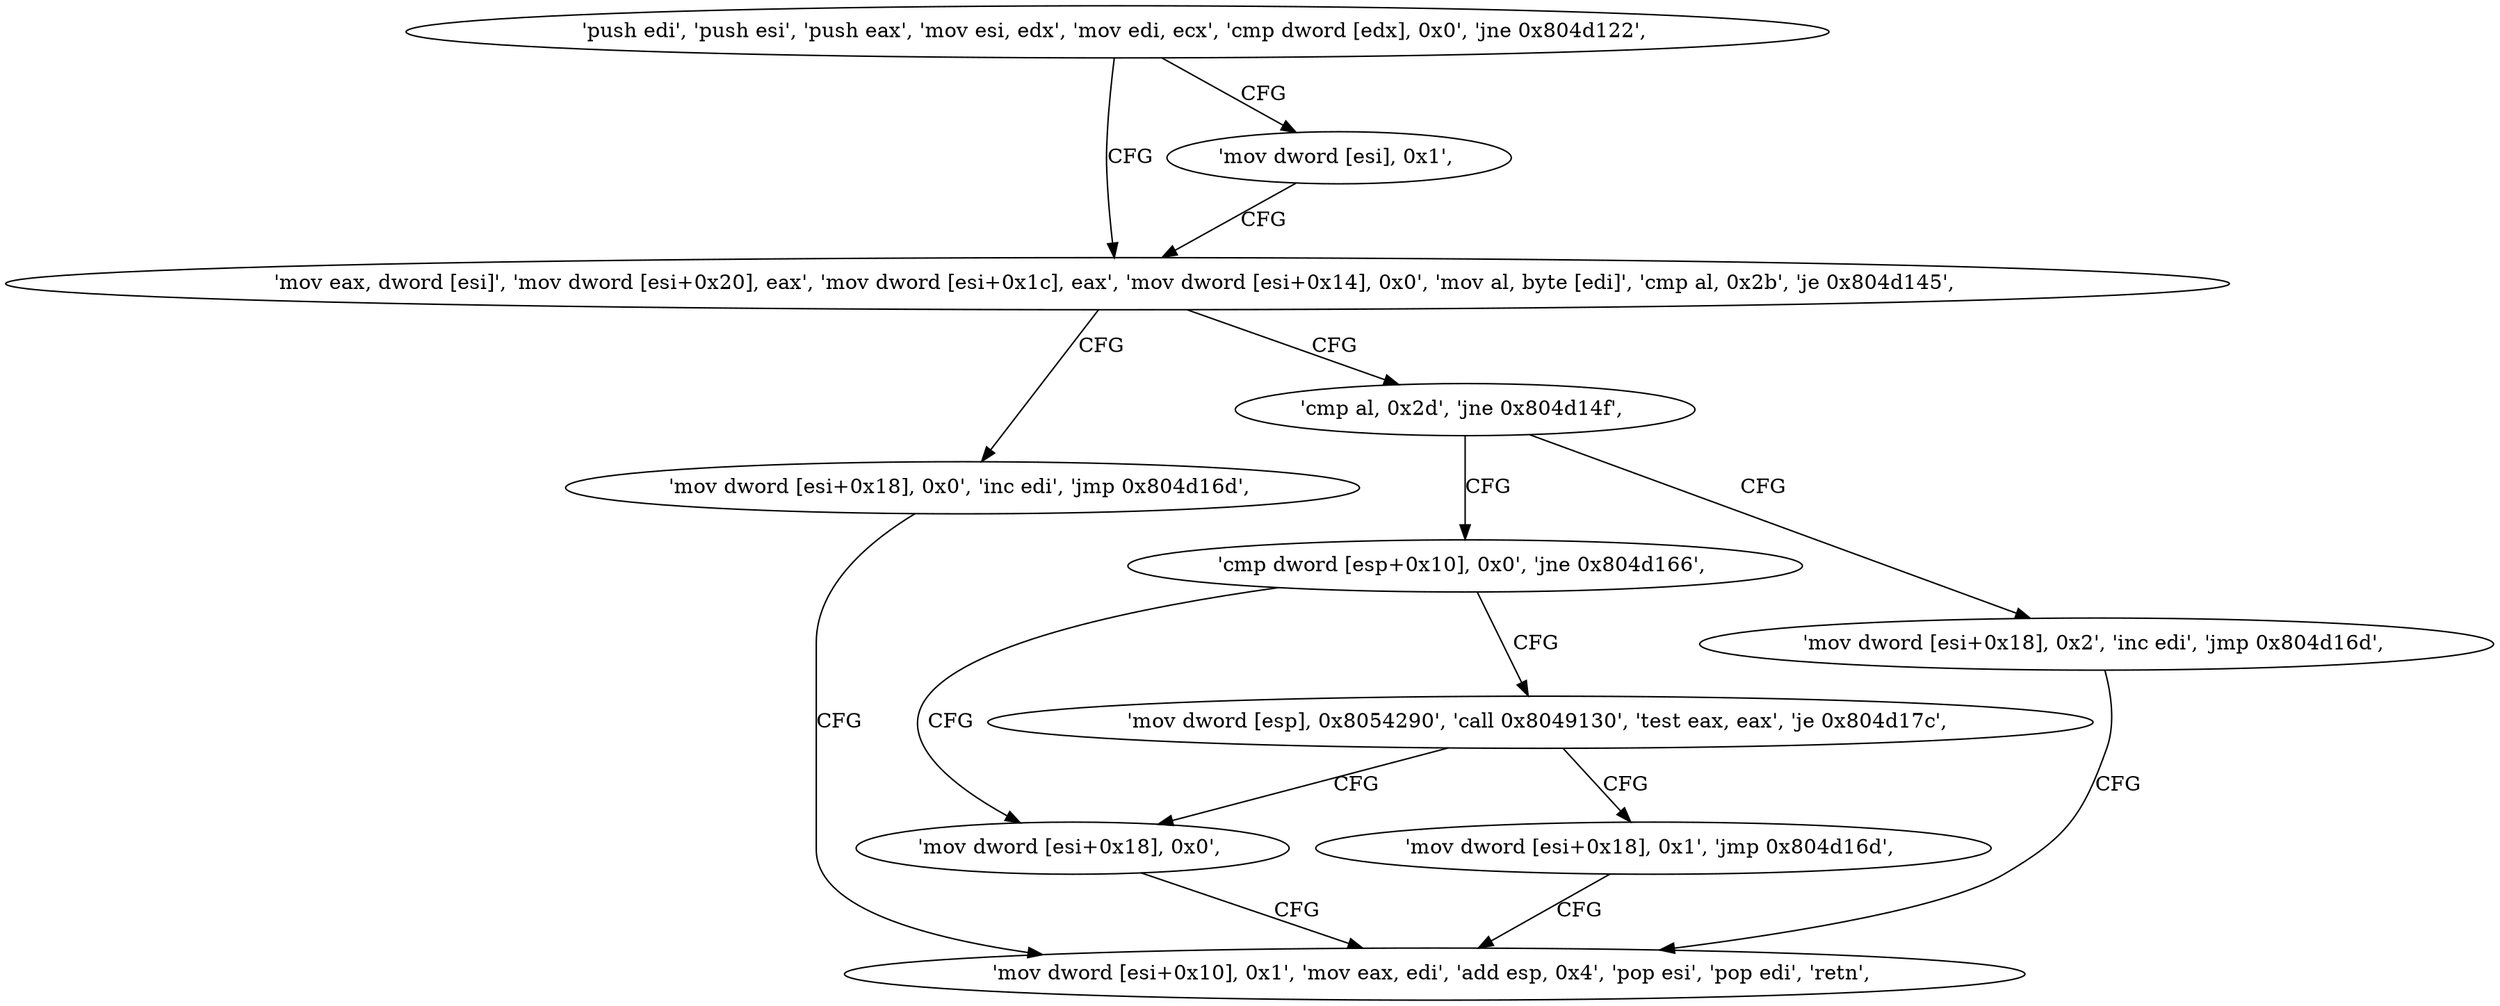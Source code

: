 digraph "func" {
"134533392" [label = "'push edi', 'push esi', 'push eax', 'mov esi, edx', 'mov edi, ecx', 'cmp dword [edx], 0x0', 'jne 0x804d122', " ]
"134533410" [label = "'mov eax, dword [esi]', 'mov dword [esi+0x20], eax', 'mov dword [esi+0x1c], eax', 'mov dword [esi+0x14], 0x0', 'mov al, byte [edi]', 'cmp al, 0x2b', 'je 0x804d145', " ]
"134533404" [label = "'mov dword [esi], 0x1', " ]
"134533445" [label = "'mov dword [esi+0x18], 0x0', 'inc edi', 'jmp 0x804d16d', " ]
"134533431" [label = "'cmp al, 0x2d', 'jne 0x804d14f', " ]
"134533485" [label = "'mov dword [esi+0x10], 0x1', 'mov eax, edi', 'add esp, 0x4', 'pop esi', 'pop edi', 'retn', " ]
"134533455" [label = "'cmp dword [esp+0x10], 0x0', 'jne 0x804d166', " ]
"134533435" [label = "'mov dword [esi+0x18], 0x2', 'inc edi', 'jmp 0x804d16d', " ]
"134533478" [label = "'mov dword [esi+0x18], 0x0', " ]
"134533462" [label = "'mov dword [esp], 0x8054290', 'call 0x8049130', 'test eax, eax', 'je 0x804d17c', " ]
"134533500" [label = "'mov dword [esi+0x18], 0x1', 'jmp 0x804d16d', " ]
"134533392" -> "134533410" [ label = "CFG" ]
"134533392" -> "134533404" [ label = "CFG" ]
"134533410" -> "134533445" [ label = "CFG" ]
"134533410" -> "134533431" [ label = "CFG" ]
"134533404" -> "134533410" [ label = "CFG" ]
"134533445" -> "134533485" [ label = "CFG" ]
"134533431" -> "134533455" [ label = "CFG" ]
"134533431" -> "134533435" [ label = "CFG" ]
"134533455" -> "134533478" [ label = "CFG" ]
"134533455" -> "134533462" [ label = "CFG" ]
"134533435" -> "134533485" [ label = "CFG" ]
"134533478" -> "134533485" [ label = "CFG" ]
"134533462" -> "134533500" [ label = "CFG" ]
"134533462" -> "134533478" [ label = "CFG" ]
"134533500" -> "134533485" [ label = "CFG" ]
}
